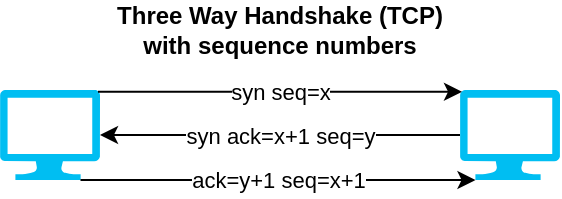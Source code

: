 <mxfile version="13.3.5" type="device"><diagram id="a2fOdib3174rAWiVmMub" name="Page-1"><mxGraphModel dx="763" dy="568" grid="1" gridSize="10" guides="1" tooltips="1" connect="1" arrows="1" fold="1" page="1" pageScale="1" pageWidth="827" pageHeight="1169" math="0" shadow="0"><root><mxCell id="0"/><mxCell id="1" parent="0"/><mxCell id="Im3f_HP9FcCgY0PKcLKL-1" value="" style="verticalLabelPosition=bottom;html=1;verticalAlign=top;align=center;strokeColor=none;fillColor=#00BEF2;shape=mxgraph.azure.computer;pointerEvents=1;" vertex="1" parent="1"><mxGeometry x="10" y="50" width="50" height="45" as="geometry"/></mxCell><mxCell id="Im3f_HP9FcCgY0PKcLKL-2" value="" style="verticalLabelPosition=bottom;html=1;verticalAlign=top;align=center;strokeColor=none;fillColor=#00BEF2;shape=mxgraph.azure.computer;pointerEvents=1;" vertex="1" parent="1"><mxGeometry x="240" y="50" width="50" height="45" as="geometry"/></mxCell><mxCell id="Im3f_HP9FcCgY0PKcLKL-3" value="syn seq=x" style="endArrow=classic;html=1;exitX=0.98;exitY=0.02;exitDx=0;exitDy=0;exitPerimeter=0;entryX=0.02;entryY=0.02;entryDx=0;entryDy=0;entryPerimeter=0;" edge="1" parent="1" source="Im3f_HP9FcCgY0PKcLKL-1" target="Im3f_HP9FcCgY0PKcLKL-2"><mxGeometry width="50" height="50" relative="1" as="geometry"><mxPoint x="20" y="310" as="sourcePoint"/><mxPoint x="70" y="260" as="targetPoint"/></mxGeometry></mxCell><mxCell id="Im3f_HP9FcCgY0PKcLKL-4" value="syn ack=x+1 seq=y" style="endArrow=classic;html=1;exitX=0;exitY=0.5;exitDx=0;exitDy=0;exitPerimeter=0;entryX=1;entryY=0.5;entryDx=0;entryDy=0;entryPerimeter=0;" edge="1" parent="1" source="Im3f_HP9FcCgY0PKcLKL-2" target="Im3f_HP9FcCgY0PKcLKL-1"><mxGeometry width="50" height="50" relative="1" as="geometry"><mxPoint x="60" y="310" as="sourcePoint"/><mxPoint x="110" y="260" as="targetPoint"/></mxGeometry></mxCell><mxCell id="Im3f_HP9FcCgY0PKcLKL-5" value="ack=y+1 seq=x+1" style="endArrow=classic;html=1;exitX=0.805;exitY=1;exitDx=0;exitDy=0;exitPerimeter=0;entryX=0.155;entryY=1;entryDx=0;entryDy=0;entryPerimeter=0;" edge="1" parent="1" source="Im3f_HP9FcCgY0PKcLKL-1" target="Im3f_HP9FcCgY0PKcLKL-2"><mxGeometry width="50" height="50" relative="1" as="geometry"><mxPoint x="69" y="60.9" as="sourcePoint"/><mxPoint x="211" y="60.9" as="targetPoint"/></mxGeometry></mxCell><mxCell id="Im3f_HP9FcCgY0PKcLKL-6" value="Three Way Handshake (TCP)&lt;br&gt;with sequence numbers" style="text;html=1;strokeColor=none;fillColor=none;align=center;verticalAlign=middle;whiteSpace=wrap;rounded=0;fontStyle=1" vertex="1" parent="1"><mxGeometry x="60" y="10" width="180" height="20" as="geometry"/></mxCell></root></mxGraphModel></diagram></mxfile>